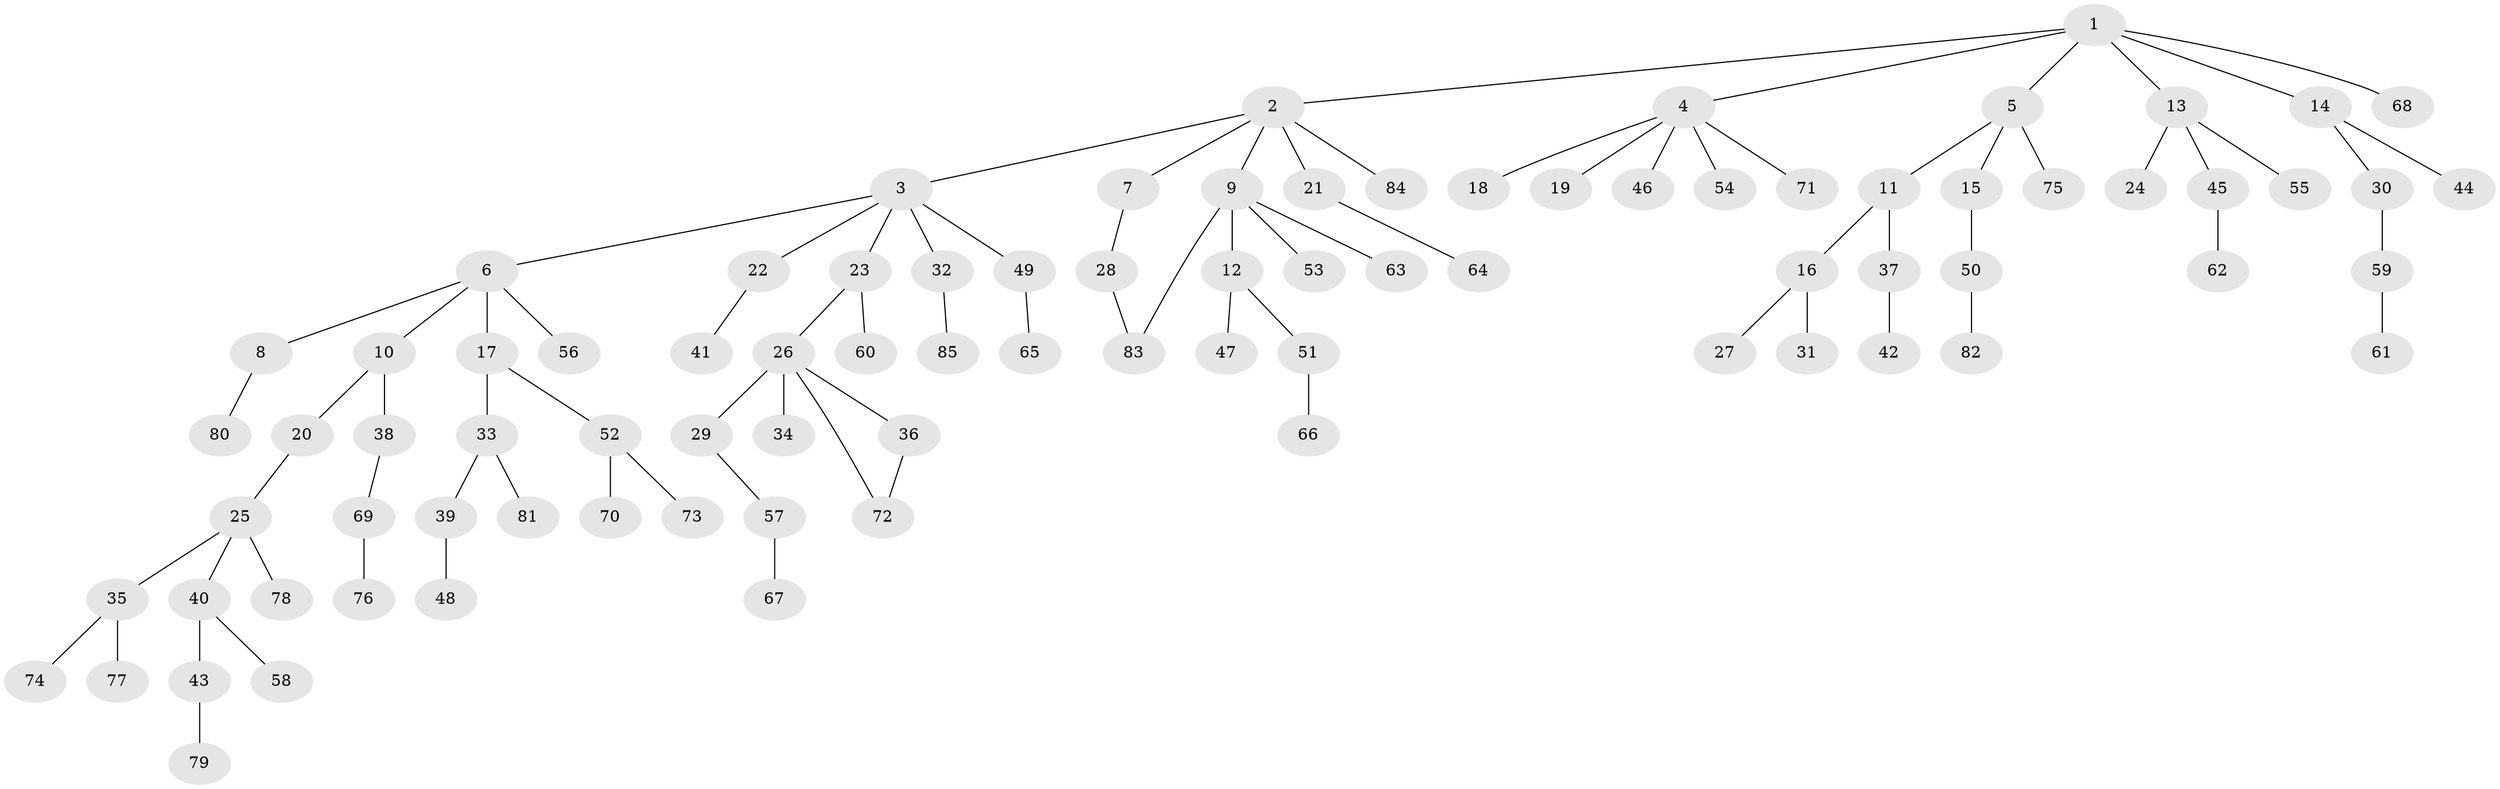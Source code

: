 // coarse degree distribution, {10: 0.023809523809523808, 6: 0.047619047619047616, 3: 0.07142857142857142, 4: 0.047619047619047616, 2: 0.2619047619047619, 1: 0.5476190476190477}
// Generated by graph-tools (version 1.1) at 2025/16/03/04/25 18:16:53]
// undirected, 85 vertices, 86 edges
graph export_dot {
graph [start="1"]
  node [color=gray90,style=filled];
  1;
  2;
  3;
  4;
  5;
  6;
  7;
  8;
  9;
  10;
  11;
  12;
  13;
  14;
  15;
  16;
  17;
  18;
  19;
  20;
  21;
  22;
  23;
  24;
  25;
  26;
  27;
  28;
  29;
  30;
  31;
  32;
  33;
  34;
  35;
  36;
  37;
  38;
  39;
  40;
  41;
  42;
  43;
  44;
  45;
  46;
  47;
  48;
  49;
  50;
  51;
  52;
  53;
  54;
  55;
  56;
  57;
  58;
  59;
  60;
  61;
  62;
  63;
  64;
  65;
  66;
  67;
  68;
  69;
  70;
  71;
  72;
  73;
  74;
  75;
  76;
  77;
  78;
  79;
  80;
  81;
  82;
  83;
  84;
  85;
  1 -- 2;
  1 -- 4;
  1 -- 5;
  1 -- 13;
  1 -- 14;
  1 -- 68;
  2 -- 3;
  2 -- 7;
  2 -- 9;
  2 -- 21;
  2 -- 84;
  3 -- 6;
  3 -- 22;
  3 -- 23;
  3 -- 32;
  3 -- 49;
  4 -- 18;
  4 -- 19;
  4 -- 46;
  4 -- 54;
  4 -- 71;
  5 -- 11;
  5 -- 15;
  5 -- 75;
  6 -- 8;
  6 -- 10;
  6 -- 17;
  6 -- 56;
  7 -- 28;
  8 -- 80;
  9 -- 12;
  9 -- 53;
  9 -- 63;
  9 -- 83;
  10 -- 20;
  10 -- 38;
  11 -- 16;
  11 -- 37;
  12 -- 47;
  12 -- 51;
  13 -- 24;
  13 -- 45;
  13 -- 55;
  14 -- 30;
  14 -- 44;
  15 -- 50;
  16 -- 27;
  16 -- 31;
  17 -- 33;
  17 -- 52;
  20 -- 25;
  21 -- 64;
  22 -- 41;
  23 -- 26;
  23 -- 60;
  25 -- 35;
  25 -- 40;
  25 -- 78;
  26 -- 29;
  26 -- 34;
  26 -- 36;
  26 -- 72;
  28 -- 83;
  29 -- 57;
  30 -- 59;
  32 -- 85;
  33 -- 39;
  33 -- 81;
  35 -- 74;
  35 -- 77;
  36 -- 72;
  37 -- 42;
  38 -- 69;
  39 -- 48;
  40 -- 43;
  40 -- 58;
  43 -- 79;
  45 -- 62;
  49 -- 65;
  50 -- 82;
  51 -- 66;
  52 -- 70;
  52 -- 73;
  57 -- 67;
  59 -- 61;
  69 -- 76;
}
